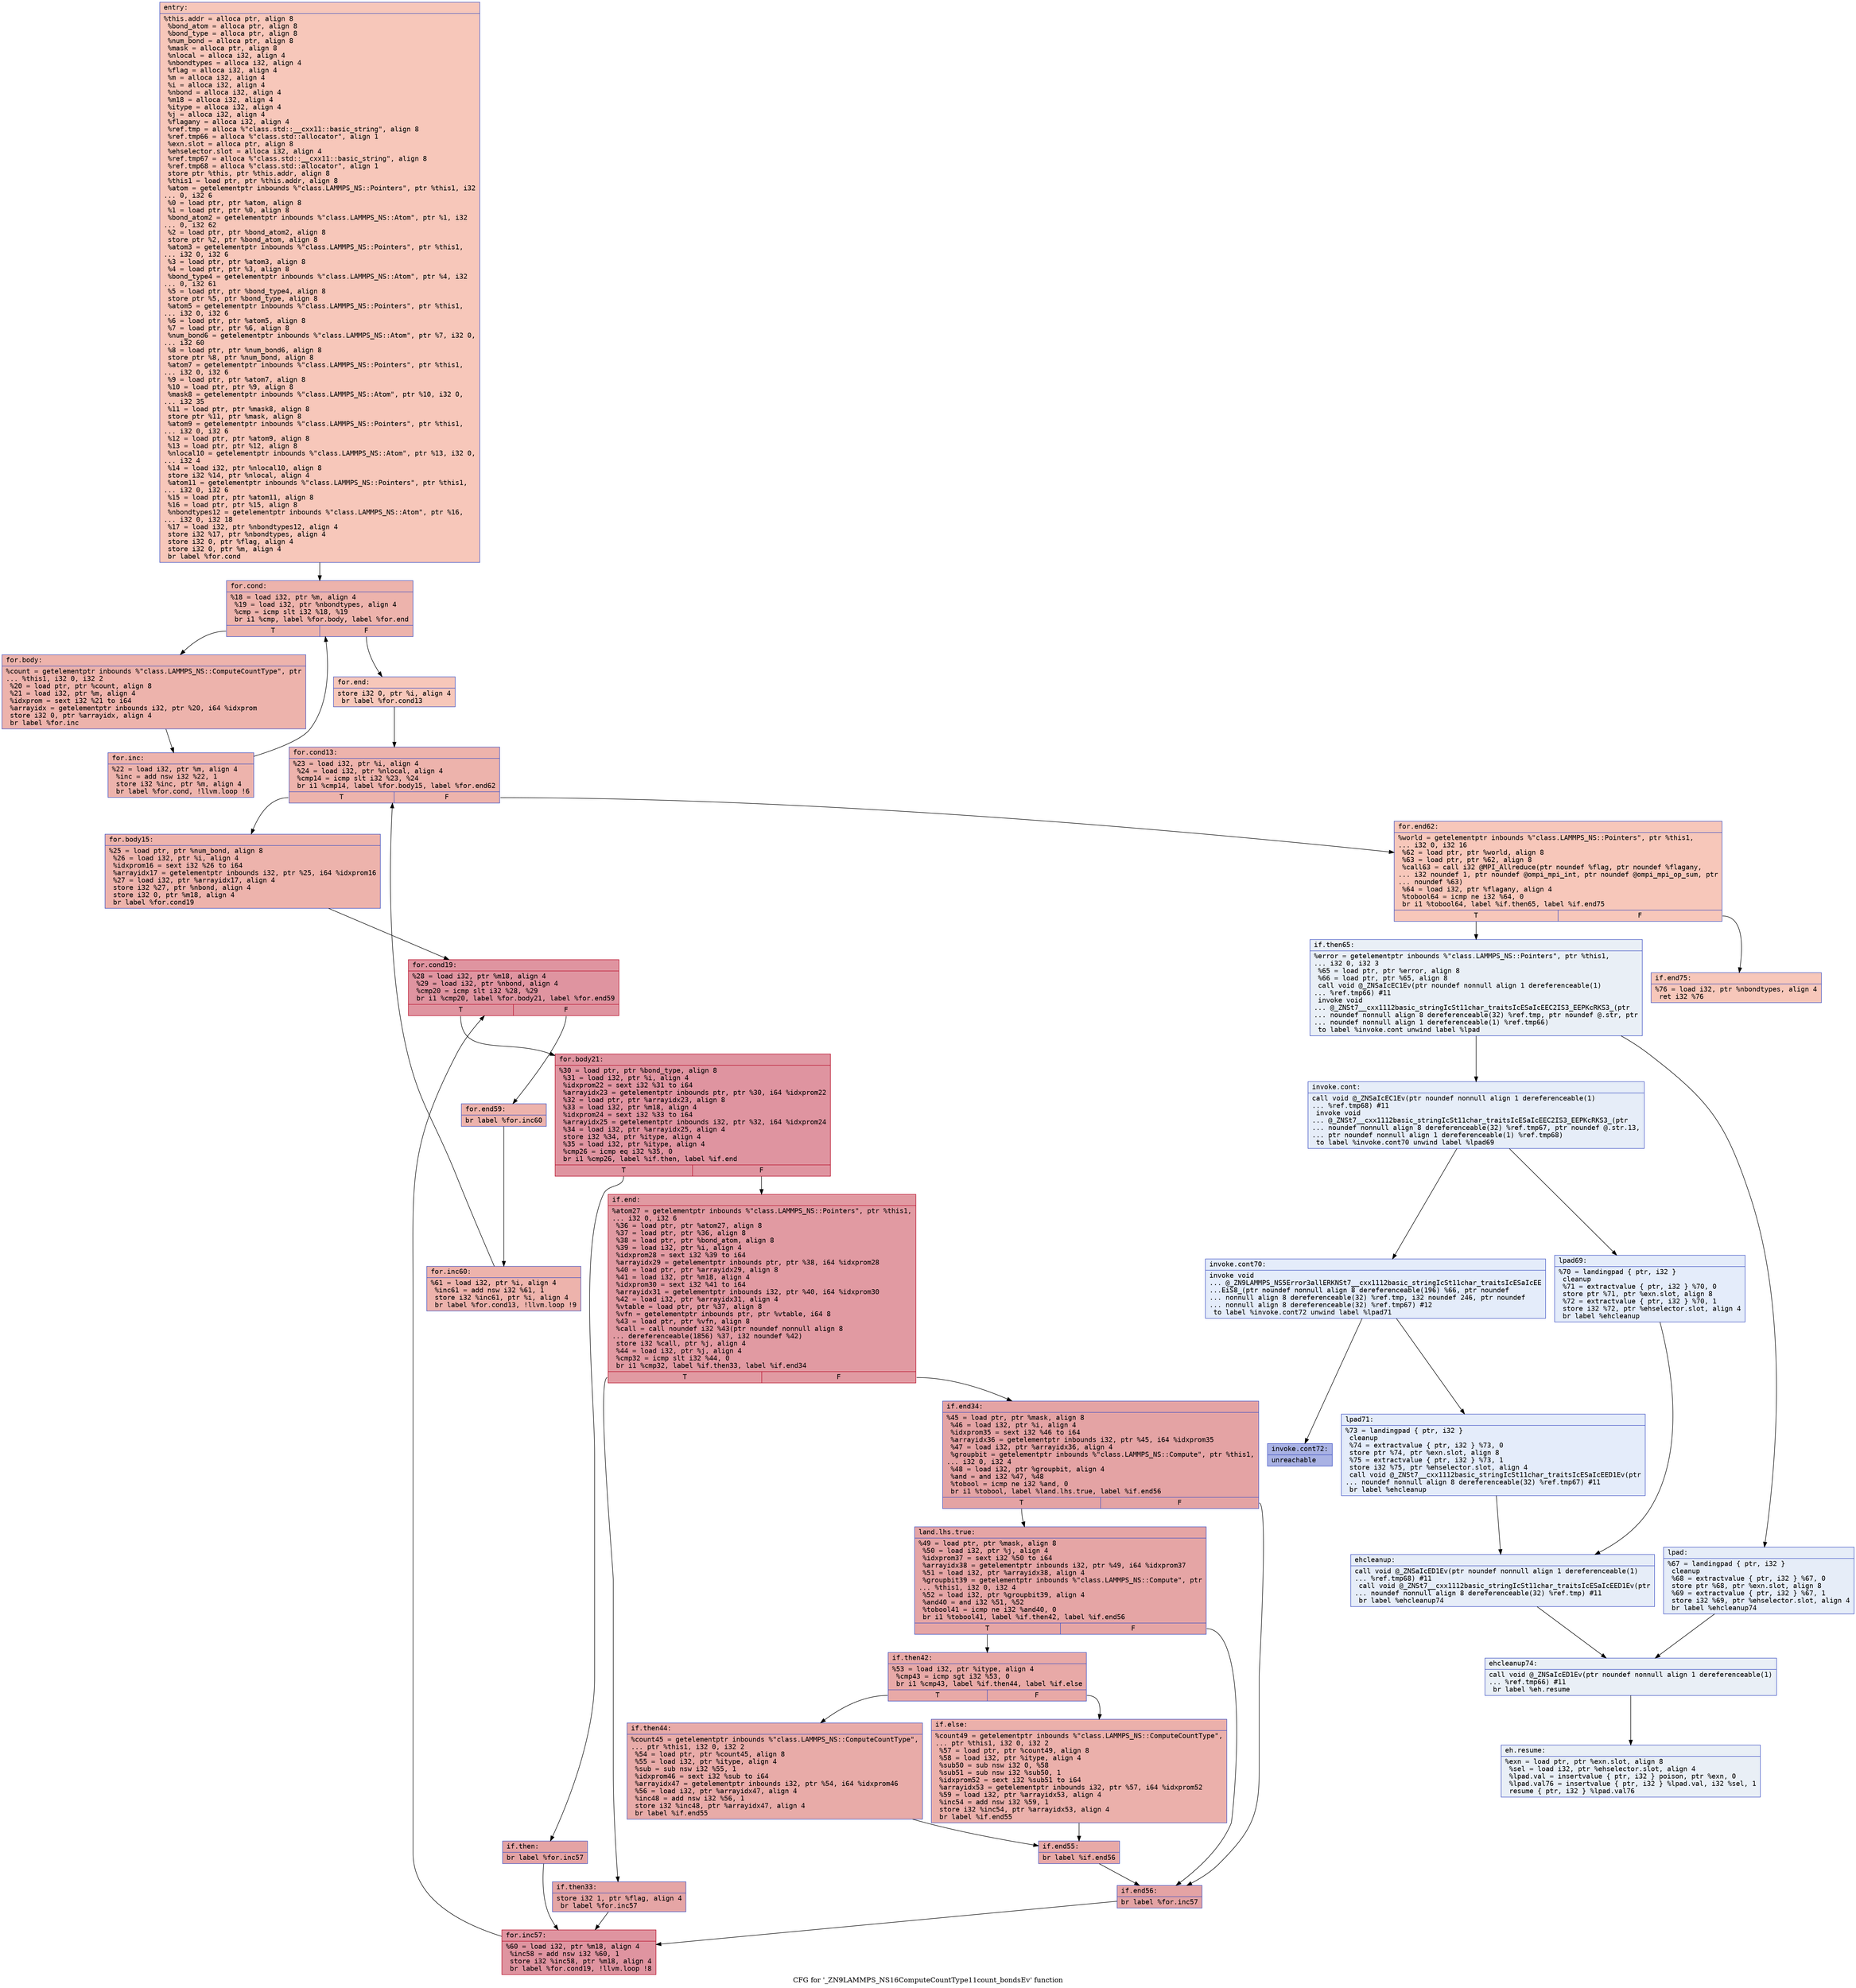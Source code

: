 digraph "CFG for '_ZN9LAMMPS_NS16ComputeCountType11count_bondsEv' function" {
	label="CFG for '_ZN9LAMMPS_NS16ComputeCountType11count_bondsEv' function";

	Node0x555b7f4aeea0 [shape=record,color="#3d50c3ff", style=filled, fillcolor="#ec7f6370" fontname="Courier",label="{entry:\l|  %this.addr = alloca ptr, align 8\l  %bond_atom = alloca ptr, align 8\l  %bond_type = alloca ptr, align 8\l  %num_bond = alloca ptr, align 8\l  %mask = alloca ptr, align 8\l  %nlocal = alloca i32, align 4\l  %nbondtypes = alloca i32, align 4\l  %flag = alloca i32, align 4\l  %m = alloca i32, align 4\l  %i = alloca i32, align 4\l  %nbond = alloca i32, align 4\l  %m18 = alloca i32, align 4\l  %itype = alloca i32, align 4\l  %j = alloca i32, align 4\l  %flagany = alloca i32, align 4\l  %ref.tmp = alloca %\"class.std::__cxx11::basic_string\", align 8\l  %ref.tmp66 = alloca %\"class.std::allocator\", align 1\l  %exn.slot = alloca ptr, align 8\l  %ehselector.slot = alloca i32, align 4\l  %ref.tmp67 = alloca %\"class.std::__cxx11::basic_string\", align 8\l  %ref.tmp68 = alloca %\"class.std::allocator\", align 1\l  store ptr %this, ptr %this.addr, align 8\l  %this1 = load ptr, ptr %this.addr, align 8\l  %atom = getelementptr inbounds %\"class.LAMMPS_NS::Pointers\", ptr %this1, i32\l... 0, i32 6\l  %0 = load ptr, ptr %atom, align 8\l  %1 = load ptr, ptr %0, align 8\l  %bond_atom2 = getelementptr inbounds %\"class.LAMMPS_NS::Atom\", ptr %1, i32\l... 0, i32 62\l  %2 = load ptr, ptr %bond_atom2, align 8\l  store ptr %2, ptr %bond_atom, align 8\l  %atom3 = getelementptr inbounds %\"class.LAMMPS_NS::Pointers\", ptr %this1,\l... i32 0, i32 6\l  %3 = load ptr, ptr %atom3, align 8\l  %4 = load ptr, ptr %3, align 8\l  %bond_type4 = getelementptr inbounds %\"class.LAMMPS_NS::Atom\", ptr %4, i32\l... 0, i32 61\l  %5 = load ptr, ptr %bond_type4, align 8\l  store ptr %5, ptr %bond_type, align 8\l  %atom5 = getelementptr inbounds %\"class.LAMMPS_NS::Pointers\", ptr %this1,\l... i32 0, i32 6\l  %6 = load ptr, ptr %atom5, align 8\l  %7 = load ptr, ptr %6, align 8\l  %num_bond6 = getelementptr inbounds %\"class.LAMMPS_NS::Atom\", ptr %7, i32 0,\l... i32 60\l  %8 = load ptr, ptr %num_bond6, align 8\l  store ptr %8, ptr %num_bond, align 8\l  %atom7 = getelementptr inbounds %\"class.LAMMPS_NS::Pointers\", ptr %this1,\l... i32 0, i32 6\l  %9 = load ptr, ptr %atom7, align 8\l  %10 = load ptr, ptr %9, align 8\l  %mask8 = getelementptr inbounds %\"class.LAMMPS_NS::Atom\", ptr %10, i32 0,\l... i32 35\l  %11 = load ptr, ptr %mask8, align 8\l  store ptr %11, ptr %mask, align 8\l  %atom9 = getelementptr inbounds %\"class.LAMMPS_NS::Pointers\", ptr %this1,\l... i32 0, i32 6\l  %12 = load ptr, ptr %atom9, align 8\l  %13 = load ptr, ptr %12, align 8\l  %nlocal10 = getelementptr inbounds %\"class.LAMMPS_NS::Atom\", ptr %13, i32 0,\l... i32 4\l  %14 = load i32, ptr %nlocal10, align 8\l  store i32 %14, ptr %nlocal, align 4\l  %atom11 = getelementptr inbounds %\"class.LAMMPS_NS::Pointers\", ptr %this1,\l... i32 0, i32 6\l  %15 = load ptr, ptr %atom11, align 8\l  %16 = load ptr, ptr %15, align 8\l  %nbondtypes12 = getelementptr inbounds %\"class.LAMMPS_NS::Atom\", ptr %16,\l... i32 0, i32 18\l  %17 = load i32, ptr %nbondtypes12, align 4\l  store i32 %17, ptr %nbondtypes, align 4\l  store i32 0, ptr %flag, align 4\l  store i32 0, ptr %m, align 4\l  br label %for.cond\l}"];
	Node0x555b7f4aeea0 -> Node0x555b7f4b1890[tooltip="entry -> for.cond\nProbability 100.00%" ];
	Node0x555b7f4b1890 [shape=record,color="#3d50c3ff", style=filled, fillcolor="#d6524470" fontname="Courier",label="{for.cond:\l|  %18 = load i32, ptr %m, align 4\l  %19 = load i32, ptr %nbondtypes, align 4\l  %cmp = icmp slt i32 %18, %19\l  br i1 %cmp, label %for.body, label %for.end\l|{<s0>T|<s1>F}}"];
	Node0x555b7f4b1890:s0 -> Node0x555b7f4b1b30[tooltip="for.cond -> for.body\nProbability 96.88%" ];
	Node0x555b7f4b1890:s1 -> Node0x555b7f4b1bb0[tooltip="for.cond -> for.end\nProbability 3.12%" ];
	Node0x555b7f4b1b30 [shape=record,color="#3d50c3ff", style=filled, fillcolor="#d6524470" fontname="Courier",label="{for.body:\l|  %count = getelementptr inbounds %\"class.LAMMPS_NS::ComputeCountType\", ptr\l... %this1, i32 0, i32 2\l  %20 = load ptr, ptr %count, align 8\l  %21 = load i32, ptr %m, align 4\l  %idxprom = sext i32 %21 to i64\l  %arrayidx = getelementptr inbounds i32, ptr %20, i64 %idxprom\l  store i32 0, ptr %arrayidx, align 4\l  br label %for.inc\l}"];
	Node0x555b7f4b1b30 -> Node0x555b7f4b20b0[tooltip="for.body -> for.inc\nProbability 100.00%" ];
	Node0x555b7f4b20b0 [shape=record,color="#3d50c3ff", style=filled, fillcolor="#d6524470" fontname="Courier",label="{for.inc:\l|  %22 = load i32, ptr %m, align 4\l  %inc = add nsw i32 %22, 1\l  store i32 %inc, ptr %m, align 4\l  br label %for.cond, !llvm.loop !6\l}"];
	Node0x555b7f4b20b0 -> Node0x555b7f4b1890[tooltip="for.inc -> for.cond\nProbability 100.00%" ];
	Node0x555b7f4b1bb0 [shape=record,color="#3d50c3ff", style=filled, fillcolor="#ec7f6370" fontname="Courier",label="{for.end:\l|  store i32 0, ptr %i, align 4\l  br label %for.cond13\l}"];
	Node0x555b7f4b1bb0 -> Node0x555b7f4b2540[tooltip="for.end -> for.cond13\nProbability 100.00%" ];
	Node0x555b7f4b2540 [shape=record,color="#3d50c3ff", style=filled, fillcolor="#d6524470" fontname="Courier",label="{for.cond13:\l|  %23 = load i32, ptr %i, align 4\l  %24 = load i32, ptr %nlocal, align 4\l  %cmp14 = icmp slt i32 %23, %24\l  br i1 %cmp14, label %for.body15, label %for.end62\l|{<s0>T|<s1>F}}"];
	Node0x555b7f4b2540:s0 -> Node0x555b7f4b27e0[tooltip="for.cond13 -> for.body15\nProbability 96.88%" ];
	Node0x555b7f4b2540:s1 -> Node0x555b7f4b2860[tooltip="for.cond13 -> for.end62\nProbability 3.12%" ];
	Node0x555b7f4b27e0 [shape=record,color="#3d50c3ff", style=filled, fillcolor="#d6524470" fontname="Courier",label="{for.body15:\l|  %25 = load ptr, ptr %num_bond, align 8\l  %26 = load i32, ptr %i, align 4\l  %idxprom16 = sext i32 %26 to i64\l  %arrayidx17 = getelementptr inbounds i32, ptr %25, i64 %idxprom16\l  %27 = load i32, ptr %arrayidx17, align 4\l  store i32 %27, ptr %nbond, align 4\l  store i32 0, ptr %m18, align 4\l  br label %for.cond19\l}"];
	Node0x555b7f4b27e0 -> Node0x555b7f4b30c0[tooltip="for.body15 -> for.cond19\nProbability 100.00%" ];
	Node0x555b7f4b30c0 [shape=record,color="#b70d28ff", style=filled, fillcolor="#b70d2870" fontname="Courier",label="{for.cond19:\l|  %28 = load i32, ptr %m18, align 4\l  %29 = load i32, ptr %nbond, align 4\l  %cmp20 = icmp slt i32 %28, %29\l  br i1 %cmp20, label %for.body21, label %for.end59\l|{<s0>T|<s1>F}}"];
	Node0x555b7f4b30c0:s0 -> Node0x555b7f4b3360[tooltip="for.cond19 -> for.body21\nProbability 96.88%" ];
	Node0x555b7f4b30c0:s1 -> Node0x555b7f4b33e0[tooltip="for.cond19 -> for.end59\nProbability 3.12%" ];
	Node0x555b7f4b3360 [shape=record,color="#b70d28ff", style=filled, fillcolor="#b70d2870" fontname="Courier",label="{for.body21:\l|  %30 = load ptr, ptr %bond_type, align 8\l  %31 = load i32, ptr %i, align 4\l  %idxprom22 = sext i32 %31 to i64\l  %arrayidx23 = getelementptr inbounds ptr, ptr %30, i64 %idxprom22\l  %32 = load ptr, ptr %arrayidx23, align 8\l  %33 = load i32, ptr %m18, align 4\l  %idxprom24 = sext i32 %33 to i64\l  %arrayidx25 = getelementptr inbounds i32, ptr %32, i64 %idxprom24\l  %34 = load i32, ptr %arrayidx25, align 4\l  store i32 %34, ptr %itype, align 4\l  %35 = load i32, ptr %itype, align 4\l  %cmp26 = icmp eq i32 %35, 0\l  br i1 %cmp26, label %if.then, label %if.end\l|{<s0>T|<s1>F}}"];
	Node0x555b7f4b3360:s0 -> Node0x555b7f4b3c40[tooltip="for.body21 -> if.then\nProbability 37.50%" ];
	Node0x555b7f4b3360:s1 -> Node0x555b7f4b3cb0[tooltip="for.body21 -> if.end\nProbability 62.50%" ];
	Node0x555b7f4b3c40 [shape=record,color="#3d50c3ff", style=filled, fillcolor="#c32e3170" fontname="Courier",label="{if.then:\l|  br label %for.inc57\l}"];
	Node0x555b7f4b3c40 -> Node0x555b7f4b3dd0[tooltip="if.then -> for.inc57\nProbability 100.00%" ];
	Node0x555b7f4b3cb0 [shape=record,color="#b70d28ff", style=filled, fillcolor="#bb1b2c70" fontname="Courier",label="{if.end:\l|  %atom27 = getelementptr inbounds %\"class.LAMMPS_NS::Pointers\", ptr %this1,\l... i32 0, i32 6\l  %36 = load ptr, ptr %atom27, align 8\l  %37 = load ptr, ptr %36, align 8\l  %38 = load ptr, ptr %bond_atom, align 8\l  %39 = load i32, ptr %i, align 4\l  %idxprom28 = sext i32 %39 to i64\l  %arrayidx29 = getelementptr inbounds ptr, ptr %38, i64 %idxprom28\l  %40 = load ptr, ptr %arrayidx29, align 8\l  %41 = load i32, ptr %m18, align 4\l  %idxprom30 = sext i32 %41 to i64\l  %arrayidx31 = getelementptr inbounds i32, ptr %40, i64 %idxprom30\l  %42 = load i32, ptr %arrayidx31, align 4\l  %vtable = load ptr, ptr %37, align 8\l  %vfn = getelementptr inbounds ptr, ptr %vtable, i64 8\l  %43 = load ptr, ptr %vfn, align 8\l  %call = call noundef i32 %43(ptr noundef nonnull align 8\l... dereferenceable(1856) %37, i32 noundef %42)\l  store i32 %call, ptr %j, align 4\l  %44 = load i32, ptr %j, align 4\l  %cmp32 = icmp slt i32 %44, 0\l  br i1 %cmp32, label %if.then33, label %if.end34\l|{<s0>T|<s1>F}}"];
	Node0x555b7f4b3cb0:s0 -> Node0x555b7f4b4ae0[tooltip="if.end -> if.then33\nProbability 37.50%" ];
	Node0x555b7f4b3cb0:s1 -> Node0x555b7f4b4b60[tooltip="if.end -> if.end34\nProbability 62.50%" ];
	Node0x555b7f4b4ae0 [shape=record,color="#3d50c3ff", style=filled, fillcolor="#c5333470" fontname="Courier",label="{if.then33:\l|  store i32 1, ptr %flag, align 4\l  br label %for.inc57\l}"];
	Node0x555b7f4b4ae0 -> Node0x555b7f4b3dd0[tooltip="if.then33 -> for.inc57\nProbability 100.00%" ];
	Node0x555b7f4b4b60 [shape=record,color="#3d50c3ff", style=filled, fillcolor="#c32e3170" fontname="Courier",label="{if.end34:\l|  %45 = load ptr, ptr %mask, align 8\l  %46 = load i32, ptr %i, align 4\l  %idxprom35 = sext i32 %46 to i64\l  %arrayidx36 = getelementptr inbounds i32, ptr %45, i64 %idxprom35\l  %47 = load i32, ptr %arrayidx36, align 4\l  %groupbit = getelementptr inbounds %\"class.LAMMPS_NS::Compute\", ptr %this1,\l... i32 0, i32 4\l  %48 = load i32, ptr %groupbit, align 4\l  %and = and i32 %47, %48\l  %tobool = icmp ne i32 %and, 0\l  br i1 %tobool, label %land.lhs.true, label %if.end56\l|{<s0>T|<s1>F}}"];
	Node0x555b7f4b4b60:s0 -> Node0x555b7f4b5b70[tooltip="if.end34 -> land.lhs.true\nProbability 62.50%" ];
	Node0x555b7f4b4b60:s1 -> Node0x555b7f4b5bf0[tooltip="if.end34 -> if.end56\nProbability 37.50%" ];
	Node0x555b7f4b5b70 [shape=record,color="#3d50c3ff", style=filled, fillcolor="#c5333470" fontname="Courier",label="{land.lhs.true:\l|  %49 = load ptr, ptr %mask, align 8\l  %50 = load i32, ptr %j, align 4\l  %idxprom37 = sext i32 %50 to i64\l  %arrayidx38 = getelementptr inbounds i32, ptr %49, i64 %idxprom37\l  %51 = load i32, ptr %arrayidx38, align 4\l  %groupbit39 = getelementptr inbounds %\"class.LAMMPS_NS::Compute\", ptr\l... %this1, i32 0, i32 4\l  %52 = load i32, ptr %groupbit39, align 4\l  %and40 = and i32 %51, %52\l  %tobool41 = icmp ne i32 %and40, 0\l  br i1 %tobool41, label %if.then42, label %if.end56\l|{<s0>T|<s1>F}}"];
	Node0x555b7f4b5b70:s0 -> Node0x555b7f4b62f0[tooltip="land.lhs.true -> if.then42\nProbability 62.50%" ];
	Node0x555b7f4b5b70:s1 -> Node0x555b7f4b5bf0[tooltip="land.lhs.true -> if.end56\nProbability 37.50%" ];
	Node0x555b7f4b62f0 [shape=record,color="#3d50c3ff", style=filled, fillcolor="#ca3b3770" fontname="Courier",label="{if.then42:\l|  %53 = load i32, ptr %itype, align 4\l  %cmp43 = icmp sgt i32 %53, 0\l  br i1 %cmp43, label %if.then44, label %if.else\l|{<s0>T|<s1>F}}"];
	Node0x555b7f4b62f0:s0 -> Node0x555b7f4b6550[tooltip="if.then42 -> if.then44\nProbability 62.50%" ];
	Node0x555b7f4b62f0:s1 -> Node0x555b7f4b65d0[tooltip="if.then42 -> if.else\nProbability 37.50%" ];
	Node0x555b7f4b6550 [shape=record,color="#3d50c3ff", style=filled, fillcolor="#cc403a70" fontname="Courier",label="{if.then44:\l|  %count45 = getelementptr inbounds %\"class.LAMMPS_NS::ComputeCountType\",\l... ptr %this1, i32 0, i32 2\l  %54 = load ptr, ptr %count45, align 8\l  %55 = load i32, ptr %itype, align 4\l  %sub = sub nsw i32 %55, 1\l  %idxprom46 = sext i32 %sub to i64\l  %arrayidx47 = getelementptr inbounds i32, ptr %54, i64 %idxprom46\l  %56 = load i32, ptr %arrayidx47, align 4\l  %inc48 = add nsw i32 %56, 1\l  store i32 %inc48, ptr %arrayidx47, align 4\l  br label %if.end55\l}"];
	Node0x555b7f4b6550 -> Node0x555b7f4b6cc0[tooltip="if.then44 -> if.end55\nProbability 100.00%" ];
	Node0x555b7f4b65d0 [shape=record,color="#3d50c3ff", style=filled, fillcolor="#d24b4070" fontname="Courier",label="{if.else:\l|  %count49 = getelementptr inbounds %\"class.LAMMPS_NS::ComputeCountType\",\l... ptr %this1, i32 0, i32 2\l  %57 = load ptr, ptr %count49, align 8\l  %58 = load i32, ptr %itype, align 4\l  %sub50 = sub nsw i32 0, %58\l  %sub51 = sub nsw i32 %sub50, 1\l  %idxprom52 = sext i32 %sub51 to i64\l  %arrayidx53 = getelementptr inbounds i32, ptr %57, i64 %idxprom52\l  %59 = load i32, ptr %arrayidx53, align 4\l  %inc54 = add nsw i32 %59, 1\l  store i32 %inc54, ptr %arrayidx53, align 4\l  br label %if.end55\l}"];
	Node0x555b7f4b65d0 -> Node0x555b7f4b6cc0[tooltip="if.else -> if.end55\nProbability 100.00%" ];
	Node0x555b7f4b6cc0 [shape=record,color="#3d50c3ff", style=filled, fillcolor="#ca3b3770" fontname="Courier",label="{if.end55:\l|  br label %if.end56\l}"];
	Node0x555b7f4b6cc0 -> Node0x555b7f4b5bf0[tooltip="if.end55 -> if.end56\nProbability 100.00%" ];
	Node0x555b7f4b5bf0 [shape=record,color="#3d50c3ff", style=filled, fillcolor="#c32e3170" fontname="Courier",label="{if.end56:\l|  br label %for.inc57\l}"];
	Node0x555b7f4b5bf0 -> Node0x555b7f4b3dd0[tooltip="if.end56 -> for.inc57\nProbability 100.00%" ];
	Node0x555b7f4b3dd0 [shape=record,color="#b70d28ff", style=filled, fillcolor="#b70d2870" fontname="Courier",label="{for.inc57:\l|  %60 = load i32, ptr %m18, align 4\l  %inc58 = add nsw i32 %60, 1\l  store i32 %inc58, ptr %m18, align 4\l  br label %for.cond19, !llvm.loop !8\l}"];
	Node0x555b7f4b3dd0 -> Node0x555b7f4b30c0[tooltip="for.inc57 -> for.cond19\nProbability 100.00%" ];
	Node0x555b7f4b33e0 [shape=record,color="#3d50c3ff", style=filled, fillcolor="#d6524470" fontname="Courier",label="{for.end59:\l|  br label %for.inc60\l}"];
	Node0x555b7f4b33e0 -> Node0x555b7f4b7f20[tooltip="for.end59 -> for.inc60\nProbability 100.00%" ];
	Node0x555b7f4b7f20 [shape=record,color="#3d50c3ff", style=filled, fillcolor="#d6524470" fontname="Courier",label="{for.inc60:\l|  %61 = load i32, ptr %i, align 4\l  %inc61 = add nsw i32 %61, 1\l  store i32 %inc61, ptr %i, align 4\l  br label %for.cond13, !llvm.loop !9\l}"];
	Node0x555b7f4b7f20 -> Node0x555b7f4b2540[tooltip="for.inc60 -> for.cond13\nProbability 100.00%" ];
	Node0x555b7f4b2860 [shape=record,color="#3d50c3ff", style=filled, fillcolor="#ec7f6370" fontname="Courier",label="{for.end62:\l|  %world = getelementptr inbounds %\"class.LAMMPS_NS::Pointers\", ptr %this1,\l... i32 0, i32 16\l  %62 = load ptr, ptr %world, align 8\l  %63 = load ptr, ptr %62, align 8\l  %call63 = call i32 @MPI_Allreduce(ptr noundef %flag, ptr noundef %flagany,\l... i32 noundef 1, ptr noundef @ompi_mpi_int, ptr noundef @ompi_mpi_op_sum, ptr\l... noundef %63)\l  %64 = load i32, ptr %flagany, align 4\l  %tobool64 = icmp ne i32 %64, 0\l  br i1 %tobool64, label %if.then65, label %if.end75\l|{<s0>T|<s1>F}}"];
	Node0x555b7f4b2860:s0 -> Node0x555b7f4b8890[tooltip="for.end62 -> if.then65\nProbability 0.00%" ];
	Node0x555b7f4b2860:s1 -> Node0x555b7f4b8910[tooltip="for.end62 -> if.end75\nProbability 100.00%" ];
	Node0x555b7f4b8890 [shape=record,color="#3d50c3ff", style=filled, fillcolor="#cedaeb70" fontname="Courier",label="{if.then65:\l|  %error = getelementptr inbounds %\"class.LAMMPS_NS::Pointers\", ptr %this1,\l... i32 0, i32 3\l  %65 = load ptr, ptr %error, align 8\l  %66 = load ptr, ptr %65, align 8\l  call void @_ZNSaIcEC1Ev(ptr noundef nonnull align 1 dereferenceable(1)\l... %ref.tmp66) #11\l  invoke void\l... @_ZNSt7__cxx1112basic_stringIcSt11char_traitsIcESaIcEEC2IS3_EEPKcRKS3_(ptr\l... noundef nonnull align 8 dereferenceable(32) %ref.tmp, ptr noundef @.str, ptr\l... noundef nonnull align 1 dereferenceable(1) %ref.tmp66)\l          to label %invoke.cont unwind label %lpad\l}"];
	Node0x555b7f4b8890 -> Node0x555b7f4b8d80[tooltip="if.then65 -> invoke.cont\nProbability 50.00%" ];
	Node0x555b7f4b8890 -> Node0x555b7f4b8e00[tooltip="if.then65 -> lpad\nProbability 50.00%" ];
	Node0x555b7f4b8d80 [shape=record,color="#3d50c3ff", style=filled, fillcolor="#c7d7f070" fontname="Courier",label="{invoke.cont:\l|  call void @_ZNSaIcEC1Ev(ptr noundef nonnull align 1 dereferenceable(1)\l... %ref.tmp68) #11\l  invoke void\l... @_ZNSt7__cxx1112basic_stringIcSt11char_traitsIcESaIcEEC2IS3_EEPKcRKS3_(ptr\l... noundef nonnull align 8 dereferenceable(32) %ref.tmp67, ptr noundef @.str.13,\l... ptr noundef nonnull align 1 dereferenceable(1) %ref.tmp68)\l          to label %invoke.cont70 unwind label %lpad69\l}"];
	Node0x555b7f4b8d80 -> Node0x555b7f4b9120[tooltip="invoke.cont -> invoke.cont70\nProbability 50.00%" ];
	Node0x555b7f4b8d80 -> Node0x555b7f491e10[tooltip="invoke.cont -> lpad69\nProbability 50.00%" ];
	Node0x555b7f4b9120 [shape=record,color="#3d50c3ff", style=filled, fillcolor="#c1d4f470" fontname="Courier",label="{invoke.cont70:\l|  invoke void\l... @_ZN9LAMMPS_NS5Error3allERKNSt7__cxx1112basic_stringIcSt11char_traitsIcESaIcEE\l...EiS8_(ptr noundef nonnull align 8 dereferenceable(196) %66, ptr noundef\l... nonnull align 8 dereferenceable(32) %ref.tmp, i32 noundef 246, ptr noundef\l... nonnull align 8 dereferenceable(32) %ref.tmp67) #12\l          to label %invoke.cont72 unwind label %lpad71\l}"];
	Node0x555b7f4b9120 -> Node0x555b7f4b90d0[tooltip="invoke.cont70 -> invoke.cont72\nProbability 0.00%" ];
	Node0x555b7f4b9120 -> Node0x555b7f492070[tooltip="invoke.cont70 -> lpad71\nProbability 100.00%" ];
	Node0x555b7f4b90d0 [shape=record,color="#3d50c3ff", style=filled, fillcolor="#3d50c370" fontname="Courier",label="{invoke.cont72:\l|  unreachable\l}"];
	Node0x555b7f4b8e00 [shape=record,color="#3d50c3ff", style=filled, fillcolor="#c7d7f070" fontname="Courier",label="{lpad:\l|  %67 = landingpad \{ ptr, i32 \}\l          cleanup\l  %68 = extractvalue \{ ptr, i32 \} %67, 0\l  store ptr %68, ptr %exn.slot, align 8\l  %69 = extractvalue \{ ptr, i32 \} %67, 1\l  store i32 %69, ptr %ehselector.slot, align 4\l  br label %ehcleanup74\l}"];
	Node0x555b7f4b8e00 -> Node0x555b7f4925d0[tooltip="lpad -> ehcleanup74\nProbability 100.00%" ];
	Node0x555b7f491e10 [shape=record,color="#3d50c3ff", style=filled, fillcolor="#c1d4f470" fontname="Courier",label="{lpad69:\l|  %70 = landingpad \{ ptr, i32 \}\l          cleanup\l  %71 = extractvalue \{ ptr, i32 \} %70, 0\l  store ptr %71, ptr %exn.slot, align 8\l  %72 = extractvalue \{ ptr, i32 \} %70, 1\l  store i32 %72, ptr %ehselector.slot, align 4\l  br label %ehcleanup\l}"];
	Node0x555b7f491e10 -> Node0x555b7f492920[tooltip="lpad69 -> ehcleanup\nProbability 100.00%" ];
	Node0x555b7f492070 [shape=record,color="#3d50c3ff", style=filled, fillcolor="#c1d4f470" fontname="Courier",label="{lpad71:\l|  %73 = landingpad \{ ptr, i32 \}\l          cleanup\l  %74 = extractvalue \{ ptr, i32 \} %73, 0\l  store ptr %74, ptr %exn.slot, align 8\l  %75 = extractvalue \{ ptr, i32 \} %73, 1\l  store i32 %75, ptr %ehselector.slot, align 4\l  call void @_ZNSt7__cxx1112basic_stringIcSt11char_traitsIcESaIcEED1Ev(ptr\l... noundef nonnull align 8 dereferenceable(32) %ref.tmp67) #11\l  br label %ehcleanup\l}"];
	Node0x555b7f492070 -> Node0x555b7f492920[tooltip="lpad71 -> ehcleanup\nProbability 100.00%" ];
	Node0x555b7f492920 [shape=record,color="#3d50c3ff", style=filled, fillcolor="#c7d7f070" fontname="Courier",label="{ehcleanup:\l|  call void @_ZNSaIcED1Ev(ptr noundef nonnull align 1 dereferenceable(1)\l... %ref.tmp68) #11\l  call void @_ZNSt7__cxx1112basic_stringIcSt11char_traitsIcESaIcEED1Ev(ptr\l... noundef nonnull align 8 dereferenceable(32) %ref.tmp) #11\l  br label %ehcleanup74\l}"];
	Node0x555b7f492920 -> Node0x555b7f4925d0[tooltip="ehcleanup -> ehcleanup74\nProbability 100.00%" ];
	Node0x555b7f4925d0 [shape=record,color="#3d50c3ff", style=filled, fillcolor="#cedaeb70" fontname="Courier",label="{ehcleanup74:\l|  call void @_ZNSaIcED1Ev(ptr noundef nonnull align 1 dereferenceable(1)\l... %ref.tmp66) #11\l  br label %eh.resume\l}"];
	Node0x555b7f4925d0 -> Node0x555b7f4931d0[tooltip="ehcleanup74 -> eh.resume\nProbability 100.00%" ];
	Node0x555b7f4b8910 [shape=record,color="#3d50c3ff", style=filled, fillcolor="#ec7f6370" fontname="Courier",label="{if.end75:\l|  %76 = load i32, ptr %nbondtypes, align 4\l  ret i32 %76\l}"];
	Node0x555b7f4931d0 [shape=record,color="#3d50c3ff", style=filled, fillcolor="#cedaeb70" fontname="Courier",label="{eh.resume:\l|  %exn = load ptr, ptr %exn.slot, align 8\l  %sel = load i32, ptr %ehselector.slot, align 4\l  %lpad.val = insertvalue \{ ptr, i32 \} poison, ptr %exn, 0\l  %lpad.val76 = insertvalue \{ ptr, i32 \} %lpad.val, i32 %sel, 1\l  resume \{ ptr, i32 \} %lpad.val76\l}"];
}

